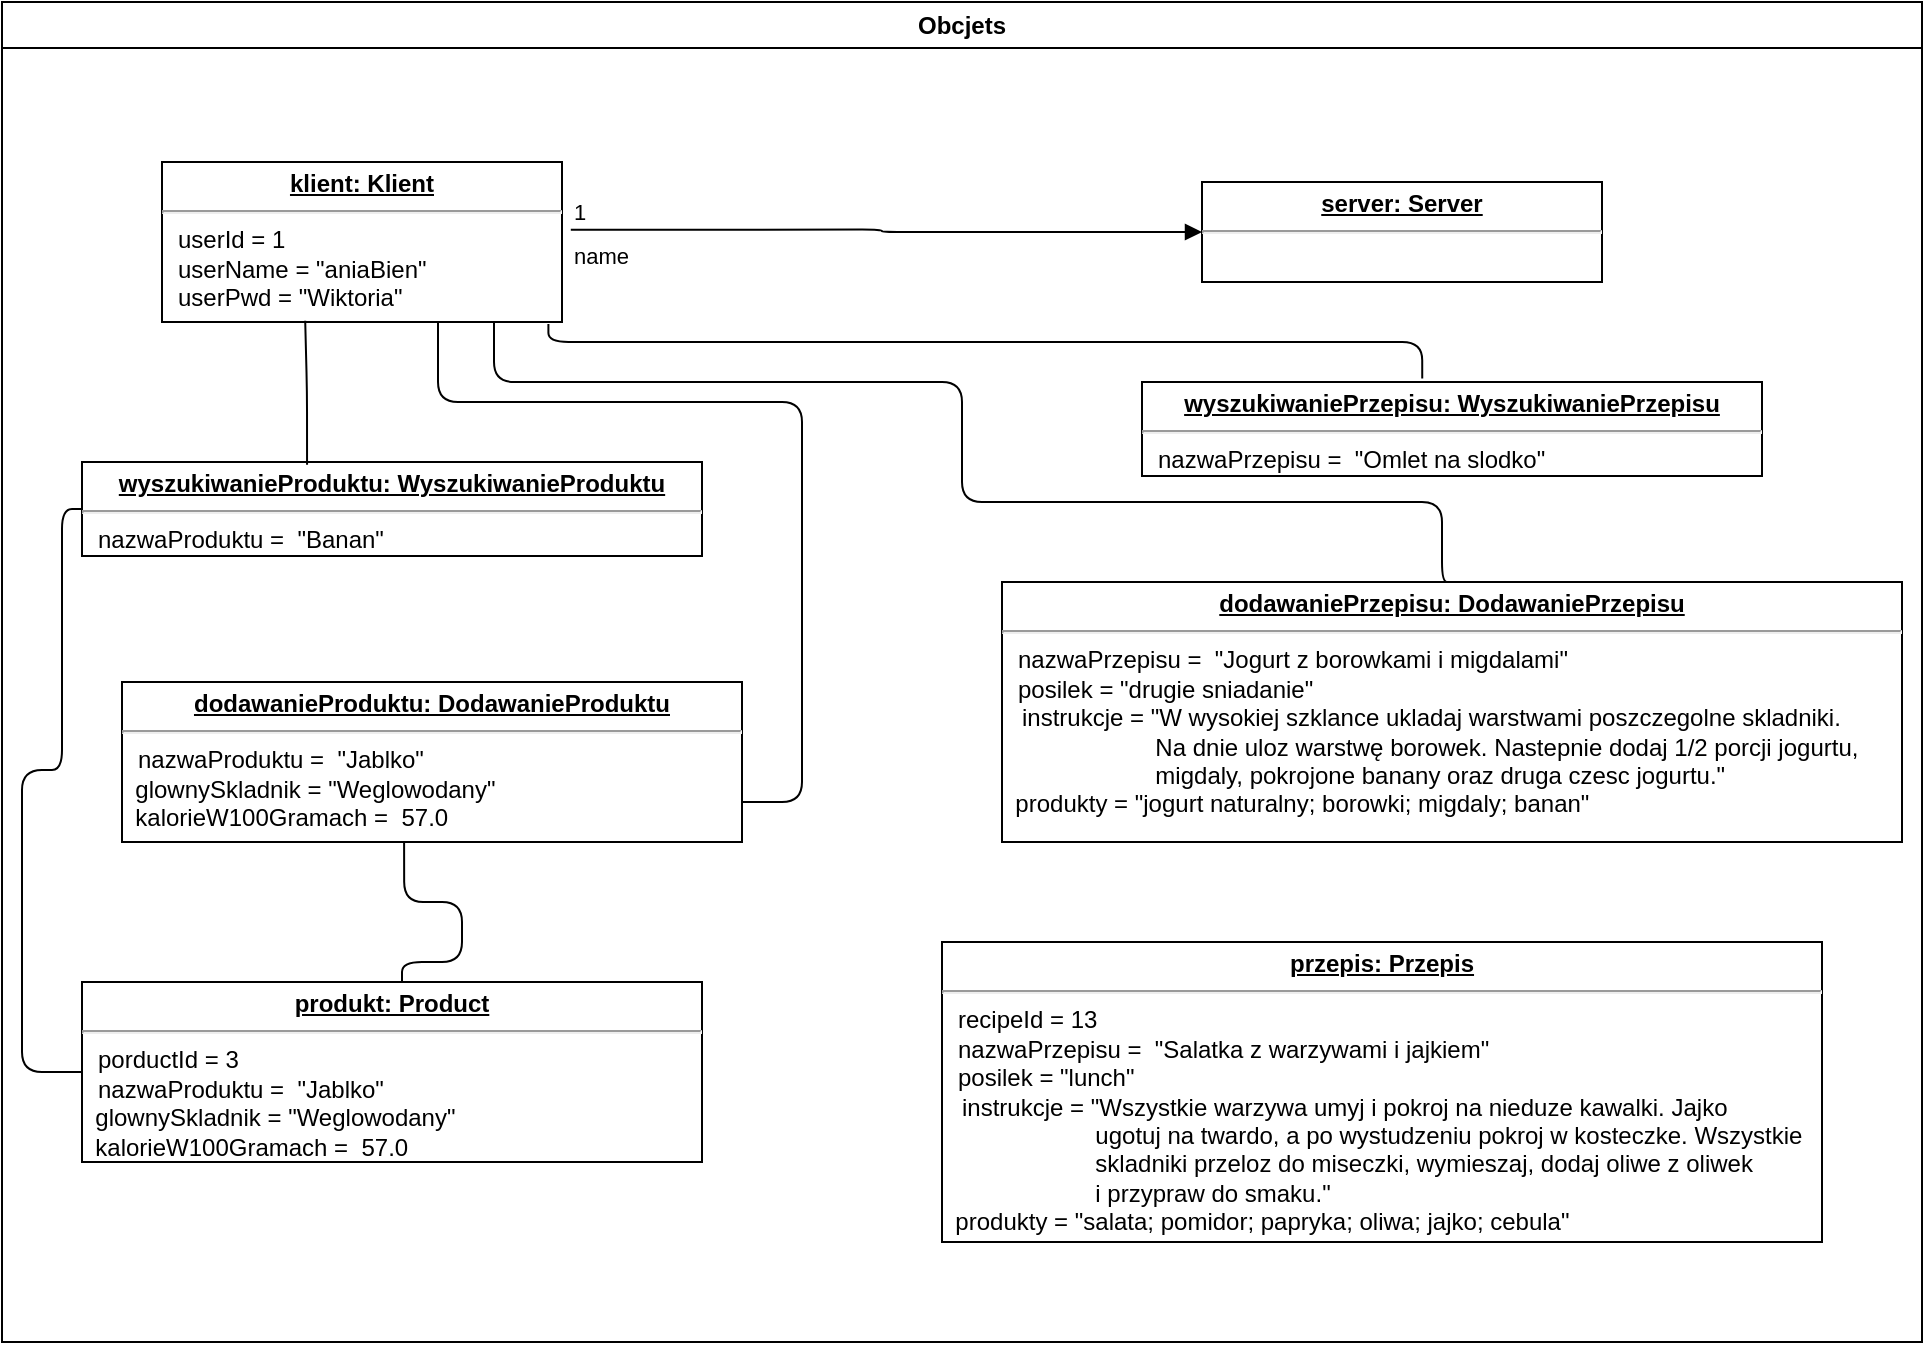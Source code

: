 <mxfile version="13.7.3" type="github">
  <diagram name="Page-1" id="e7e014a7-5840-1c2e-5031-d8a46d1fe8dd">
    <mxGraphModel dx="1038" dy="548" grid="1" gridSize="10" guides="1" tooltips="1" connect="1" arrows="1" fold="1" page="1" pageScale="1" pageWidth="1169" pageHeight="826" background="#ffffff" math="0" shadow="0">
      <root>
        <mxCell id="0" />
        <mxCell id="1" parent="0" />
        <mxCell id="2" value="Obcjets" style="swimlane;whiteSpace=wrap" parent="1" vertex="1">
          <mxGeometry x="60" y="10" width="960" height="670" as="geometry" />
        </mxCell>
        <mxCell id="b4L1eVKrCasmwDzjQs01-42" value="&lt;p style=&quot;margin: 0px ; margin-top: 4px ; text-align: center ; text-decoration: underline&quot;&gt;&lt;b&gt;server: Server&lt;/b&gt;&lt;/p&gt;&lt;hr&gt;&lt;p style=&quot;margin: 0px ; margin-left: 8px&quot;&gt;&lt;br&gt;&lt;/p&gt;" style="verticalAlign=top;align=left;overflow=fill;fontSize=12;fontFamily=Helvetica;html=1;" vertex="1" parent="2">
          <mxGeometry x="600" y="90" width="200" height="50" as="geometry" />
        </mxCell>
        <mxCell id="b4L1eVKrCasmwDzjQs01-45" value="&lt;p style=&quot;margin: 0px ; margin-top: 4px ; text-align: center ; text-decoration: underline&quot;&gt;&lt;b&gt;klient: Klient&lt;/b&gt;&lt;/p&gt;&lt;hr&gt;&lt;p style=&quot;margin: 0px ; margin-left: 8px&quot;&gt;userId = 1&lt;br&gt;userName = &quot;aniaBien&quot;&lt;br&gt;userPwd = &quot;Wiktoria&quot;&lt;/p&gt;" style="verticalAlign=top;align=left;overflow=fill;fontSize=12;fontFamily=Helvetica;html=1;" vertex="1" parent="2">
          <mxGeometry x="80" y="80" width="200" height="80" as="geometry" />
        </mxCell>
        <mxCell id="b4L1eVKrCasmwDzjQs01-46" value="&lt;p style=&quot;margin: 0px ; margin-top: 4px ; text-align: center ; text-decoration: underline&quot;&gt;&lt;b&gt;wyszukiwanieProduktu: WyszukiwanieProduktu&lt;/b&gt;&lt;/p&gt;&lt;hr&gt;&lt;p style=&quot;margin: 0px ; margin-left: 8px&quot;&gt;nazwaProduktu =&amp;nbsp; &quot;Banan&quot;&lt;br&gt;&lt;br&gt;&lt;/p&gt;" style="verticalAlign=top;align=left;overflow=fill;fontSize=12;fontFamily=Helvetica;html=1;" vertex="1" parent="2">
          <mxGeometry x="40" y="230" width="310" height="47" as="geometry" />
        </mxCell>
        <mxCell id="b4L1eVKrCasmwDzjQs01-47" value="&lt;p style=&quot;margin: 0px ; margin-top: 4px ; text-align: center ; text-decoration: underline&quot;&gt;&lt;b&gt;wyszukiwaniePrzepisu: WyszukiwaniePrzepisu&lt;/b&gt;&lt;/p&gt;&lt;hr&gt;&lt;p style=&quot;margin: 0px ; margin-left: 8px&quot;&gt;nazwaPrzepisu =&amp;nbsp; &quot;Omlet na slodko&quot;&lt;br&gt;&lt;br&gt;&lt;/p&gt;" style="verticalAlign=top;align=left;overflow=fill;fontSize=12;fontFamily=Helvetica;html=1;" vertex="1" parent="2">
          <mxGeometry x="570" y="190" width="310" height="47" as="geometry" />
        </mxCell>
        <mxCell id="b4L1eVKrCasmwDzjQs01-48" value="&lt;p style=&quot;margin: 0px ; margin-top: 4px ; text-align: center ; text-decoration: underline&quot;&gt;&lt;b&gt;dodawanieProduktu: DodawanieProduktu&lt;/b&gt;&lt;/p&gt;&lt;hr&gt;&lt;p style=&quot;margin: 0px ; margin-left: 8px&quot;&gt;nazwaProduktu =&amp;nbsp; &quot;Jablko&quot;&lt;/p&gt;&amp;nbsp; glownySkladnik =&amp;nbsp;&lt;span&gt;&quot;Weglowodany&quot;&lt;/span&gt;&lt;br&gt;&amp;nbsp; kalorieW100Gramach&amp;nbsp;&lt;span&gt;=&amp;nbsp; 57.0&lt;br&gt;&lt;/span&gt;&lt;p style=&quot;margin: 0px ; margin-left: 8px&quot;&gt;&lt;br&gt;&lt;/p&gt;" style="verticalAlign=top;align=left;overflow=fill;fontSize=12;fontFamily=Helvetica;html=1;" vertex="1" parent="2">
          <mxGeometry x="60" y="340" width="310" height="80" as="geometry" />
        </mxCell>
        <mxCell id="b4L1eVKrCasmwDzjQs01-49" value="&lt;p style=&quot;margin: 0px ; margin-top: 4px ; text-align: center ; text-decoration: underline&quot;&gt;&lt;b&gt;produkt: Product&lt;/b&gt;&lt;/p&gt;&lt;hr&gt;&lt;p style=&quot;margin: 0px ; margin-left: 8px&quot;&gt;porductId = 3&lt;/p&gt;&lt;p style=&quot;margin: 0px ; margin-left: 8px&quot;&gt;nazwaProduktu =&amp;nbsp; &quot;Jablko&quot;&lt;/p&gt;&amp;nbsp; glownySkladnik =&amp;nbsp;&lt;span&gt;&quot;Weglowodany&quot;&lt;/span&gt;&lt;br&gt;&amp;nbsp; kalorieW100Gramach&amp;nbsp;&lt;span&gt;=&amp;nbsp; 57.0&lt;br&gt;&amp;nbsp;&amp;nbsp;&lt;br&gt;&lt;/span&gt;&lt;p style=&quot;margin: 0px ; margin-left: 8px&quot;&gt;&lt;br&gt;&lt;/p&gt;" style="verticalAlign=top;align=left;overflow=fill;fontSize=12;fontFamily=Helvetica;html=1;" vertex="1" parent="2">
          <mxGeometry x="40" y="490" width="310" height="90" as="geometry" />
        </mxCell>
        <mxCell id="b4L1eVKrCasmwDzjQs01-50" value="&lt;p style=&quot;margin: 0px ; margin-top: 4px ; text-align: center ; text-decoration: underline&quot;&gt;&lt;b&gt;dodawaniePrzepisu: DodawaniePrzepisu&lt;/b&gt;&lt;/p&gt;&lt;hr&gt;&lt;p style=&quot;margin: 0px ; margin-left: 8px&quot;&gt;nazwaPrzepisu =&amp;nbsp; &quot;Jogurt z borowkami i migdalami&quot;&lt;/p&gt;&lt;p style=&quot;margin: 0px ; margin-left: 8px&quot;&gt;posilek = &quot;drugie sniadanie&quot;&lt;/p&gt;&amp;nbsp; &amp;nbsp;instrukcje = &quot;&lt;span&gt;W wysokiej szklance ukladaj warstwami poszczegolne skladniki.&amp;nbsp;&lt;br&gt;&lt;/span&gt;&lt;span&gt;&amp;nbsp; &amp;nbsp; &amp;nbsp; &amp;nbsp; &amp;nbsp; &amp;nbsp; &amp;nbsp; &amp;nbsp; &amp;nbsp; &amp;nbsp; &amp;nbsp; &amp;nbsp;Na dnie uloz warstwę borowek.&amp;nbsp;&lt;/span&gt;&lt;span&gt;Nastepnie dodaj 1/2 porcji jogurtu,&amp;nbsp;&lt;br&gt;&lt;/span&gt;&lt;span&gt;&amp;nbsp; &amp;nbsp; &amp;nbsp; &amp;nbsp; &amp;nbsp; &amp;nbsp; &amp;nbsp; &amp;nbsp; &amp;nbsp; &amp;nbsp; &amp;nbsp; &amp;nbsp;migdaly,&amp;nbsp;&lt;/span&gt;&lt;span&gt;pokrojone banany oraz&amp;nbsp;&lt;/span&gt;&lt;span&gt;druga czesc jogurtu.&quot;&lt;/span&gt;&lt;span&gt;&lt;br&gt;&amp;nbsp;&amp;nbsp;&lt;/span&gt;produkty = &quot;jogurt naturalny; borowki; migdaly; banan&quot;&lt;span&gt;&lt;br&gt;&lt;/span&gt;&lt;p style=&quot;margin: 0px ; margin-left: 8px&quot;&gt;&lt;br&gt;&lt;/p&gt;" style="verticalAlign=top;align=left;overflow=fill;fontSize=12;fontFamily=Helvetica;html=1;" vertex="1" parent="2">
          <mxGeometry x="500" y="290" width="450" height="130" as="geometry" />
        </mxCell>
        <mxCell id="b4L1eVKrCasmwDzjQs01-51" value="&lt;p style=&quot;margin: 0px ; margin-top: 4px ; text-align: center ; text-decoration: underline&quot;&gt;&lt;b&gt;przepis: Przepis&lt;/b&gt;&lt;/p&gt;&lt;hr&gt;&lt;p style=&quot;margin: 0px ; margin-left: 8px&quot;&gt;recipeId = 13&lt;/p&gt;&lt;p style=&quot;margin: 0px ; margin-left: 8px&quot;&gt;nazwaPrzepisu =&amp;nbsp; &quot;Salatka z warzywami i jajkiem&quot;&lt;/p&gt;&lt;p style=&quot;margin: 0px ; margin-left: 8px&quot;&gt;posilek = &quot;lunch&quot;&lt;/p&gt;&amp;nbsp; &amp;nbsp;instrukcje = &quot;&lt;span&gt;Wszystkie warzywa umyj i pokroj na nieduze kawalki.&amp;nbsp;&lt;/span&gt;&lt;span&gt;Jajko &lt;br&gt;&amp;nbsp; &amp;nbsp; &amp;nbsp; &amp;nbsp; &amp;nbsp; &amp;nbsp; &amp;nbsp; &amp;nbsp; &amp;nbsp; &amp;nbsp; &amp;nbsp; &amp;nbsp;ugotuj na twardo, a po wystudzeniu pokroj w kosteczke.&amp;nbsp;&lt;/span&gt;&lt;span&gt;Wszystkie &lt;br&gt;&amp;nbsp; &amp;nbsp; &amp;nbsp; &amp;nbsp; &amp;nbsp; &amp;nbsp; &amp;nbsp; &amp;nbsp; &amp;nbsp; &amp;nbsp; &amp;nbsp; &amp;nbsp;skladniki przeloz do miseczki, wymieszaj, dodaj oliwe z oliwek &lt;br&gt;&amp;nbsp; &amp;nbsp; &amp;nbsp; &amp;nbsp; &amp;nbsp; &amp;nbsp; &amp;nbsp; &amp;nbsp; &amp;nbsp; &amp;nbsp; &amp;nbsp; &amp;nbsp;i przypraw do smaku.&lt;/span&gt;&lt;span&gt;&quot;&lt;/span&gt;&lt;span&gt;&lt;br&gt;&amp;nbsp;&amp;nbsp;&lt;/span&gt;produkty = &quot;&lt;span&gt;salata;&amp;nbsp;&lt;/span&gt;&lt;span&gt;pomidor;&amp;nbsp;&lt;/span&gt;&lt;span&gt;papryka; o&lt;/span&gt;&lt;span&gt;liwa;&amp;nbsp;&lt;/span&gt;&lt;span&gt;jajko; cebula&quot;&lt;/span&gt;&lt;span&gt;&lt;br&gt;&lt;/span&gt;&lt;p style=&quot;margin: 0px ; margin-left: 8px&quot;&gt;&lt;br&gt;&lt;/p&gt;" style="verticalAlign=top;align=left;overflow=fill;fontSize=12;fontFamily=Helvetica;html=1;" vertex="1" parent="2">
          <mxGeometry x="470" y="470" width="440" height="150" as="geometry" />
        </mxCell>
        <mxCell id="b4L1eVKrCasmwDzjQs01-52" value="" style="endArrow=none;html=1;edgeStyle=orthogonalEdgeStyle;entryX=0.455;entryY=0.993;entryDx=0;entryDy=0;entryPerimeter=0;" edge="1" parent="2" target="b4L1eVKrCasmwDzjQs01-48">
          <mxGeometry relative="1" as="geometry">
            <mxPoint x="200" y="490" as="sourcePoint" />
            <mxPoint x="360" y="490" as="targetPoint" />
            <Array as="points">
              <mxPoint x="200" y="480" />
              <mxPoint x="230" y="480" />
              <mxPoint x="230" y="450" />
              <mxPoint x="201" y="450" />
            </Array>
          </mxGeometry>
        </mxCell>
        <mxCell id="b4L1eVKrCasmwDzjQs01-58" value="" style="endArrow=none;html=1;edgeStyle=orthogonalEdgeStyle;entryX=0.358;entryY=0.992;entryDx=0;entryDy=0;entryPerimeter=0;exitX=0.363;exitY=0.03;exitDx=0;exitDy=0;exitPerimeter=0;" edge="1" parent="2" source="b4L1eVKrCasmwDzjQs01-46" target="b4L1eVKrCasmwDzjQs01-45">
          <mxGeometry relative="1" as="geometry">
            <mxPoint x="152" y="220" as="sourcePoint" />
            <mxPoint x="221.05" y="439.44" as="targetPoint" />
          </mxGeometry>
        </mxCell>
        <mxCell id="b4L1eVKrCasmwDzjQs01-55" value="" style="endArrow=none;html=1;edgeStyle=orthogonalEdgeStyle;entryX=0.69;entryY=1.002;entryDx=0;entryDy=0;entryPerimeter=0;exitX=1;exitY=0.75;exitDx=0;exitDy=0;" edge="1" parent="2" source="b4L1eVKrCasmwDzjQs01-48" target="b4L1eVKrCasmwDzjQs01-45">
          <mxGeometry relative="1" as="geometry">
            <mxPoint x="195" y="340" as="sourcePoint" />
            <mxPoint x="211.05" y="429.44" as="targetPoint" />
            <Array as="points">
              <mxPoint x="400" y="400" />
              <mxPoint x="400" y="200" />
              <mxPoint x="218" y="200" />
            </Array>
          </mxGeometry>
        </mxCell>
        <mxCell id="b4L1eVKrCasmwDzjQs01-61" value="" style="endArrow=none;html=1;edgeStyle=orthogonalEdgeStyle;entryX=0;entryY=0.5;entryDx=0;entryDy=0;exitX=0;exitY=0.5;exitDx=0;exitDy=0;" edge="1" parent="2" source="b4L1eVKrCasmwDzjQs01-49" target="b4L1eVKrCasmwDzjQs01-46">
          <mxGeometry relative="1" as="geometry">
            <mxPoint x="230" y="520" as="sourcePoint" />
            <mxPoint x="231.05" y="449.44" as="targetPoint" />
            <Array as="points">
              <mxPoint x="10" y="535" />
              <mxPoint x="10" y="384" />
              <mxPoint x="30" y="384" />
              <mxPoint x="30" y="254" />
            </Array>
          </mxGeometry>
        </mxCell>
        <mxCell id="b4L1eVKrCasmwDzjQs01-65" value="" style="endArrow=none;html=1;edgeStyle=orthogonalEdgeStyle;entryX=0.966;entryY=1.013;entryDx=0;entryDy=0;entryPerimeter=0;exitX=0.452;exitY=-0.038;exitDx=0;exitDy=0;exitPerimeter=0;" edge="1" parent="2" source="b4L1eVKrCasmwDzjQs01-47" target="b4L1eVKrCasmwDzjQs01-45">
          <mxGeometry relative="1" as="geometry">
            <mxPoint x="162.53" y="241.41" as="sourcePoint" />
            <mxPoint x="161.6" y="169.36" as="targetPoint" />
            <Array as="points">
              <mxPoint x="710" y="170" />
              <mxPoint x="273" y="170" />
            </Array>
          </mxGeometry>
        </mxCell>
        <mxCell id="b4L1eVKrCasmwDzjQs01-66" value="" style="endArrow=none;html=1;edgeStyle=orthogonalEdgeStyle;entryX=0.83;entryY=1.003;entryDx=0;entryDy=0;entryPerimeter=0;exitX=0.5;exitY=0;exitDx=0;exitDy=0;" edge="1" parent="2" source="b4L1eVKrCasmwDzjQs01-50" target="b4L1eVKrCasmwDzjQs01-45">
          <mxGeometry relative="1" as="geometry">
            <mxPoint x="720.12" y="198.214" as="sourcePoint" />
            <mxPoint x="283.2" y="171.04" as="targetPoint" />
            <Array as="points">
              <mxPoint x="720" y="290" />
              <mxPoint x="720" y="250" />
              <mxPoint x="480" y="250" />
              <mxPoint x="480" y="190" />
              <mxPoint x="246" y="190" />
            </Array>
          </mxGeometry>
        </mxCell>
        <mxCell id="b4L1eVKrCasmwDzjQs01-67" value="name" style="endArrow=block;endFill=1;html=1;edgeStyle=orthogonalEdgeStyle;align=left;verticalAlign=top;entryX=0;entryY=0.5;entryDx=0;entryDy=0;exitX=1.022;exitY=0.423;exitDx=0;exitDy=0;exitPerimeter=0;" edge="1" parent="2" source="b4L1eVKrCasmwDzjQs01-45" target="b4L1eVKrCasmwDzjQs01-42">
          <mxGeometry x="-1" relative="1" as="geometry">
            <mxPoint x="390" y="330" as="sourcePoint" />
            <mxPoint x="550" y="330" as="targetPoint" />
          </mxGeometry>
        </mxCell>
        <mxCell id="b4L1eVKrCasmwDzjQs01-68" value="1" style="edgeLabel;resizable=0;html=1;align=left;verticalAlign=bottom;" connectable="0" vertex="1" parent="b4L1eVKrCasmwDzjQs01-67">
          <mxGeometry x="-1" relative="1" as="geometry" />
        </mxCell>
      </root>
    </mxGraphModel>
  </diagram>
</mxfile>
